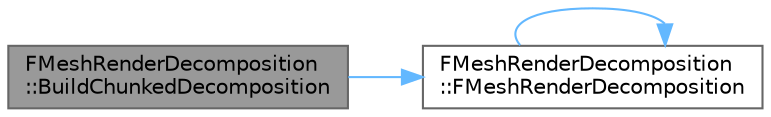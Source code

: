 digraph "FMeshRenderDecomposition::BuildChunkedDecomposition"
{
 // INTERACTIVE_SVG=YES
 // LATEX_PDF_SIZE
  bgcolor="transparent";
  edge [fontname=Helvetica,fontsize=10,labelfontname=Helvetica,labelfontsize=10];
  node [fontname=Helvetica,fontsize=10,shape=box,height=0.2,width=0.4];
  rankdir="LR";
  Node1 [id="Node000001",label="FMeshRenderDecomposition\l::BuildChunkedDecomposition",height=0.2,width=0.4,color="gray40", fillcolor="grey60", style="filled", fontcolor="black",tooltip="Build per-material decomposition, and then split each of those into chunks of at most MaxChunkSize (a..."];
  Node1 -> Node2 [id="edge1_Node000001_Node000002",color="steelblue1",style="solid",tooltip=" "];
  Node2 [id="Node000002",label="FMeshRenderDecomposition\l::FMeshRenderDecomposition",height=0.2,width=0.4,color="grey40", fillcolor="white", style="filled",URL="$d5/d33/classFMeshRenderDecomposition.html#aa7dc7b252fa5706c19a48a79d4653ecc",tooltip=" "];
  Node2 -> Node2 [id="edge2_Node000002_Node000002",color="steelblue1",style="solid",tooltip=" "];
}
